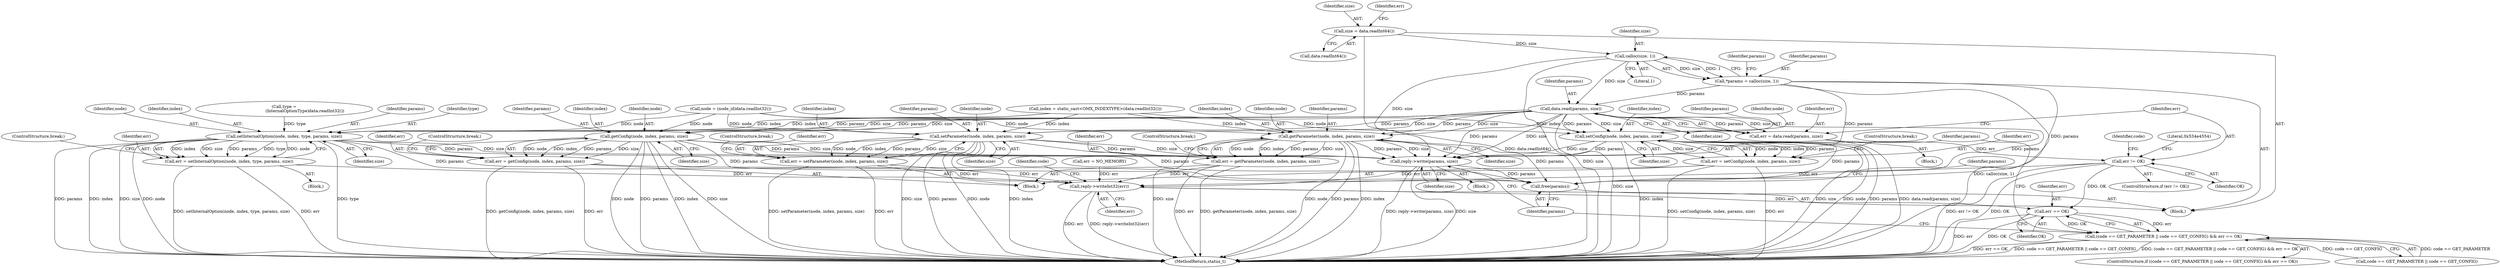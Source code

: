 digraph "0_Android_1171e7c047bf79e7c93342bb6a812c9edd86aa84@API" {
"1000303" [label="(Call,calloc(size, 1))"];
"1000293" [label="(Call,size = data.readInt64())"];
"1000301" [label="(Call,*params = calloc(size, 1))"];
"1000311" [label="(Call,data.read(params, size))"];
"1000309" [label="(Call,err = data.read(params, size))"];
"1000315" [label="(Call,err != OK)"];
"1000382" [label="(Call,reply->writeInt32(err))"];
"1000393" [label="(Call,err == OK)"];
"1000385" [label="(Call,(code == GET_PARAMETER || code == GET_CONFIG) && err == OK)"];
"1000330" [label="(Call,getParameter(node, index, params, size))"];
"1000328" [label="(Call,err = getParameter(node, index, params, size))"];
"1000397" [label="(Call,reply->write(params, size))"];
"1000400" [label="(Call,free(params))"];
"1000339" [label="(Call,setParameter(node, index, params, size))"];
"1000337" [label="(Call,err = setParameter(node, index, params, size))"];
"1000348" [label="(Call,getConfig(node, index, params, size))"];
"1000346" [label="(Call,err = getConfig(node, index, params, size))"];
"1000357" [label="(Call,setConfig(node, index, params, size))"];
"1000355" [label="(Call,err = setConfig(node, index, params, size))"];
"1000373" [label="(Call,setInternalOption(node, index, type, params, size))"];
"1000371" [label="(Call,err = setInternalOption(node, index, type, params, size))"];
"1000317" [label="(Identifier,OK)"];
"1000309" [label="(Call,err = data.read(params, size))"];
"1000339" [label="(Call,setParameter(node, index, params, size))"];
"1000347" [label="(Identifier,err)"];
"1000307" [label="(Identifier,params)"];
"1000346" [label="(Call,err = getConfig(node, index, params, size))"];
"1000361" [label="(Identifier,size)"];
"1000326" [label="(Block,)"];
"1000386" [label="(Call,code == GET_PARAMETER || code == GET_CONFIG)"];
"1000353" [label="(ControlStructure,break;)"];
"1000287" [label="(Call,index = static_cast<OMX_INDEXTYPE>(data.readInt32()))"];
"1000371" [label="(Call,err = setInternalOption(node, index, type, params, size))"];
"1000352" [label="(Identifier,size)"];
"1000304" [label="(Identifier,size)"];
"1000359" [label="(Identifier,index)"];
"1000343" [label="(Identifier,size)"];
"1000341" [label="(Identifier,index)"];
"1000360" [label="(Identifier,params)"];
"1000313" [label="(Identifier,size)"];
"1000295" [label="(Call,data.readInt64())"];
"1000397" [label="(Call,reply->write(params, size))"];
"1000400" [label="(Call,free(params))"];
"1000384" [label="(ControlStructure,if ((code == GET_PARAMETER || code == GET_CONFIG) && err == OK))"];
"1000388" [label="(Identifier,code)"];
"1000281" [label="(Call,node = (node_id)data.readInt32())"];
"1000379" [label="(ControlStructure,break;)"];
"1000312" [label="(Identifier,params)"];
"1000375" [label="(Identifier,index)"];
"1000396" [label="(Block,)"];
"1000351" [label="(Identifier,params)"];
"1000393" [label="(Call,err == OK)"];
"1000366" [label="(Call,type =\n                                (InternalOptionType)data.readInt32())"];
"1000303" [label="(Call,calloc(size, 1))"];
"1000344" [label="(ControlStructure,break;)"];
"1000275" [label="(Block,)"];
"1000302" [label="(Identifier,params)"];
"1000315" [label="(Call,err != OK)"];
"1000394" [label="(Identifier,err)"];
"1000377" [label="(Identifier,params)"];
"1000338" [label="(Identifier,err)"];
"1000373" [label="(Call,setInternalOption(node, index, type, params, size))"];
"1000332" [label="(Identifier,index)"];
"1001075" [label="(MethodReturn,status_t)"];
"1000329" [label="(Identifier,err)"];
"1000378" [label="(Identifier,size)"];
"1000316" [label="(Identifier,err)"];
"1000403" [label="(Identifier,params)"];
"1000357" [label="(Call,setConfig(node, index, params, size))"];
"1000308" [label="(Block,)"];
"1000328" [label="(Call,err = getParameter(node, index, params, size))"];
"1000331" [label="(Identifier,node)"];
"1000350" [label="(Identifier,index)"];
"1000330" [label="(Call,getParameter(node, index, params, size))"];
"1000297" [label="(Call,err = NO_MEMORY)"];
"1000376" [label="(Identifier,type)"];
"1000294" [label="(Identifier,size)"];
"1000349" [label="(Identifier,node)"];
"1000298" [label="(Identifier,err)"];
"1000325" [label="(Identifier,code)"];
"1000311" [label="(Call,data.read(params, size))"];
"1000382" [label="(Call,reply->writeInt32(err))"];
"1000334" [label="(Identifier,size)"];
"1000355" [label="(Call,err = setConfig(node, index, params, size))"];
"1000401" [label="(Identifier,params)"];
"1000333" [label="(Identifier,params)"];
"1000398" [label="(Identifier,params)"];
"1000364" [label="(Block,)"];
"1000372" [label="(Identifier,err)"];
"1000342" [label="(Identifier,params)"];
"1000383" [label="(Identifier,err)"];
"1000348" [label="(Call,getConfig(node, index, params, size))"];
"1000314" [label="(ControlStructure,if (err != OK))"];
"1000340" [label="(Identifier,node)"];
"1000310" [label="(Identifier,err)"];
"1000362" [label="(ControlStructure,break;)"];
"1000301" [label="(Call,*params = calloc(size, 1))"];
"1000399" [label="(Identifier,size)"];
"1000337" [label="(Call,err = setParameter(node, index, params, size))"];
"1000385" [label="(Call,(code == GET_PARAMETER || code == GET_CONFIG) && err == OK)"];
"1000335" [label="(ControlStructure,break;)"];
"1000358" [label="(Identifier,node)"];
"1000305" [label="(Literal,1)"];
"1000320" [label="(Literal,0x534e4554)"];
"1000293" [label="(Call,size = data.readInt64())"];
"1000356" [label="(Identifier,err)"];
"1000374" [label="(Identifier,node)"];
"1000395" [label="(Identifier,OK)"];
"1000303" -> "1000301"  [label="AST: "];
"1000303" -> "1000305"  [label="CFG: "];
"1000304" -> "1000303"  [label="AST: "];
"1000305" -> "1000303"  [label="AST: "];
"1000301" -> "1000303"  [label="CFG: "];
"1000303" -> "1001075"  [label="DDG: size"];
"1000303" -> "1000301"  [label="DDG: size"];
"1000303" -> "1000301"  [label="DDG: 1"];
"1000293" -> "1000303"  [label="DDG: size"];
"1000303" -> "1000311"  [label="DDG: size"];
"1000303" -> "1000397"  [label="DDG: size"];
"1000293" -> "1000275"  [label="AST: "];
"1000293" -> "1000295"  [label="CFG: "];
"1000294" -> "1000293"  [label="AST: "];
"1000295" -> "1000293"  [label="AST: "];
"1000298" -> "1000293"  [label="CFG: "];
"1000293" -> "1001075"  [label="DDG: data.readInt64()"];
"1000301" -> "1000275"  [label="AST: "];
"1000302" -> "1000301"  [label="AST: "];
"1000307" -> "1000301"  [label="CFG: "];
"1000301" -> "1001075"  [label="DDG: calloc(size, 1)"];
"1000301" -> "1000311"  [label="DDG: params"];
"1000301" -> "1000397"  [label="DDG: params"];
"1000301" -> "1000400"  [label="DDG: params"];
"1000311" -> "1000309"  [label="AST: "];
"1000311" -> "1000313"  [label="CFG: "];
"1000312" -> "1000311"  [label="AST: "];
"1000313" -> "1000311"  [label="AST: "];
"1000309" -> "1000311"  [label="CFG: "];
"1000311" -> "1001075"  [label="DDG: size"];
"1000311" -> "1000309"  [label="DDG: params"];
"1000311" -> "1000309"  [label="DDG: size"];
"1000311" -> "1000330"  [label="DDG: params"];
"1000311" -> "1000330"  [label="DDG: size"];
"1000311" -> "1000339"  [label="DDG: params"];
"1000311" -> "1000339"  [label="DDG: size"];
"1000311" -> "1000348"  [label="DDG: params"];
"1000311" -> "1000348"  [label="DDG: size"];
"1000311" -> "1000357"  [label="DDG: params"];
"1000311" -> "1000357"  [label="DDG: size"];
"1000311" -> "1000373"  [label="DDG: params"];
"1000311" -> "1000373"  [label="DDG: size"];
"1000311" -> "1000397"  [label="DDG: params"];
"1000311" -> "1000397"  [label="DDG: size"];
"1000311" -> "1000400"  [label="DDG: params"];
"1000309" -> "1000308"  [label="AST: "];
"1000310" -> "1000309"  [label="AST: "];
"1000316" -> "1000309"  [label="CFG: "];
"1000309" -> "1001075"  [label="DDG: data.read(params, size)"];
"1000309" -> "1000315"  [label="DDG: err"];
"1000315" -> "1000314"  [label="AST: "];
"1000315" -> "1000317"  [label="CFG: "];
"1000316" -> "1000315"  [label="AST: "];
"1000317" -> "1000315"  [label="AST: "];
"1000320" -> "1000315"  [label="CFG: "];
"1000325" -> "1000315"  [label="CFG: "];
"1000315" -> "1001075"  [label="DDG: err != OK"];
"1000315" -> "1001075"  [label="DDG: OK"];
"1000315" -> "1000382"  [label="DDG: err"];
"1000315" -> "1000393"  [label="DDG: OK"];
"1000382" -> "1000275"  [label="AST: "];
"1000382" -> "1000383"  [label="CFG: "];
"1000383" -> "1000382"  [label="AST: "];
"1000388" -> "1000382"  [label="CFG: "];
"1000382" -> "1001075"  [label="DDG: err"];
"1000382" -> "1001075"  [label="DDG: reply->writeInt32(err)"];
"1000328" -> "1000382"  [label="DDG: err"];
"1000371" -> "1000382"  [label="DDG: err"];
"1000355" -> "1000382"  [label="DDG: err"];
"1000297" -> "1000382"  [label="DDG: err"];
"1000346" -> "1000382"  [label="DDG: err"];
"1000337" -> "1000382"  [label="DDG: err"];
"1000382" -> "1000393"  [label="DDG: err"];
"1000393" -> "1000385"  [label="AST: "];
"1000393" -> "1000395"  [label="CFG: "];
"1000394" -> "1000393"  [label="AST: "];
"1000395" -> "1000393"  [label="AST: "];
"1000385" -> "1000393"  [label="CFG: "];
"1000393" -> "1001075"  [label="DDG: err"];
"1000393" -> "1001075"  [label="DDG: OK"];
"1000393" -> "1000385"  [label="DDG: err"];
"1000393" -> "1000385"  [label="DDG: OK"];
"1000385" -> "1000384"  [label="AST: "];
"1000385" -> "1000386"  [label="CFG: "];
"1000386" -> "1000385"  [label="AST: "];
"1000398" -> "1000385"  [label="CFG: "];
"1000401" -> "1000385"  [label="CFG: "];
"1000385" -> "1001075"  [label="DDG: err == OK"];
"1000385" -> "1001075"  [label="DDG: code == GET_PARAMETER || code == GET_CONFIG"];
"1000385" -> "1001075"  [label="DDG: (code == GET_PARAMETER || code == GET_CONFIG) && err == OK"];
"1000386" -> "1000385"  [label="DDG: code == GET_PARAMETER"];
"1000386" -> "1000385"  [label="DDG: code == GET_CONFIG"];
"1000330" -> "1000328"  [label="AST: "];
"1000330" -> "1000334"  [label="CFG: "];
"1000331" -> "1000330"  [label="AST: "];
"1000332" -> "1000330"  [label="AST: "];
"1000333" -> "1000330"  [label="AST: "];
"1000334" -> "1000330"  [label="AST: "];
"1000328" -> "1000330"  [label="CFG: "];
"1000330" -> "1001075"  [label="DDG: size"];
"1000330" -> "1001075"  [label="DDG: node"];
"1000330" -> "1001075"  [label="DDG: params"];
"1000330" -> "1001075"  [label="DDG: index"];
"1000330" -> "1000328"  [label="DDG: node"];
"1000330" -> "1000328"  [label="DDG: index"];
"1000330" -> "1000328"  [label="DDG: params"];
"1000330" -> "1000328"  [label="DDG: size"];
"1000281" -> "1000330"  [label="DDG: node"];
"1000287" -> "1000330"  [label="DDG: index"];
"1000330" -> "1000397"  [label="DDG: params"];
"1000330" -> "1000397"  [label="DDG: size"];
"1000330" -> "1000400"  [label="DDG: params"];
"1000328" -> "1000326"  [label="AST: "];
"1000329" -> "1000328"  [label="AST: "];
"1000335" -> "1000328"  [label="CFG: "];
"1000328" -> "1001075"  [label="DDG: err"];
"1000328" -> "1001075"  [label="DDG: getParameter(node, index, params, size)"];
"1000397" -> "1000396"  [label="AST: "];
"1000397" -> "1000399"  [label="CFG: "];
"1000398" -> "1000397"  [label="AST: "];
"1000399" -> "1000397"  [label="AST: "];
"1000401" -> "1000397"  [label="CFG: "];
"1000397" -> "1001075"  [label="DDG: reply->write(params, size)"];
"1000397" -> "1001075"  [label="DDG: size"];
"1000348" -> "1000397"  [label="DDG: params"];
"1000348" -> "1000397"  [label="DDG: size"];
"1000357" -> "1000397"  [label="DDG: params"];
"1000357" -> "1000397"  [label="DDG: size"];
"1000373" -> "1000397"  [label="DDG: params"];
"1000373" -> "1000397"  [label="DDG: size"];
"1000339" -> "1000397"  [label="DDG: params"];
"1000339" -> "1000397"  [label="DDG: size"];
"1000397" -> "1000400"  [label="DDG: params"];
"1000400" -> "1000275"  [label="AST: "];
"1000400" -> "1000401"  [label="CFG: "];
"1000401" -> "1000400"  [label="AST: "];
"1000403" -> "1000400"  [label="CFG: "];
"1000348" -> "1000400"  [label="DDG: params"];
"1000357" -> "1000400"  [label="DDG: params"];
"1000373" -> "1000400"  [label="DDG: params"];
"1000339" -> "1000400"  [label="DDG: params"];
"1000339" -> "1000337"  [label="AST: "];
"1000339" -> "1000343"  [label="CFG: "];
"1000340" -> "1000339"  [label="AST: "];
"1000341" -> "1000339"  [label="AST: "];
"1000342" -> "1000339"  [label="AST: "];
"1000343" -> "1000339"  [label="AST: "];
"1000337" -> "1000339"  [label="CFG: "];
"1000339" -> "1001075"  [label="DDG: size"];
"1000339" -> "1001075"  [label="DDG: params"];
"1000339" -> "1001075"  [label="DDG: node"];
"1000339" -> "1001075"  [label="DDG: index"];
"1000339" -> "1000337"  [label="DDG: node"];
"1000339" -> "1000337"  [label="DDG: index"];
"1000339" -> "1000337"  [label="DDG: params"];
"1000339" -> "1000337"  [label="DDG: size"];
"1000281" -> "1000339"  [label="DDG: node"];
"1000287" -> "1000339"  [label="DDG: index"];
"1000337" -> "1000326"  [label="AST: "];
"1000338" -> "1000337"  [label="AST: "];
"1000344" -> "1000337"  [label="CFG: "];
"1000337" -> "1001075"  [label="DDG: setParameter(node, index, params, size)"];
"1000337" -> "1001075"  [label="DDG: err"];
"1000348" -> "1000346"  [label="AST: "];
"1000348" -> "1000352"  [label="CFG: "];
"1000349" -> "1000348"  [label="AST: "];
"1000350" -> "1000348"  [label="AST: "];
"1000351" -> "1000348"  [label="AST: "];
"1000352" -> "1000348"  [label="AST: "];
"1000346" -> "1000348"  [label="CFG: "];
"1000348" -> "1001075"  [label="DDG: node"];
"1000348" -> "1001075"  [label="DDG: params"];
"1000348" -> "1001075"  [label="DDG: index"];
"1000348" -> "1001075"  [label="DDG: size"];
"1000348" -> "1000346"  [label="DDG: node"];
"1000348" -> "1000346"  [label="DDG: index"];
"1000348" -> "1000346"  [label="DDG: params"];
"1000348" -> "1000346"  [label="DDG: size"];
"1000281" -> "1000348"  [label="DDG: node"];
"1000287" -> "1000348"  [label="DDG: index"];
"1000346" -> "1000326"  [label="AST: "];
"1000347" -> "1000346"  [label="AST: "];
"1000353" -> "1000346"  [label="CFG: "];
"1000346" -> "1001075"  [label="DDG: getConfig(node, index, params, size)"];
"1000346" -> "1001075"  [label="DDG: err"];
"1000357" -> "1000355"  [label="AST: "];
"1000357" -> "1000361"  [label="CFG: "];
"1000358" -> "1000357"  [label="AST: "];
"1000359" -> "1000357"  [label="AST: "];
"1000360" -> "1000357"  [label="AST: "];
"1000361" -> "1000357"  [label="AST: "];
"1000355" -> "1000357"  [label="CFG: "];
"1000357" -> "1001075"  [label="DDG: size"];
"1000357" -> "1001075"  [label="DDG: node"];
"1000357" -> "1001075"  [label="DDG: params"];
"1000357" -> "1001075"  [label="DDG: index"];
"1000357" -> "1000355"  [label="DDG: node"];
"1000357" -> "1000355"  [label="DDG: index"];
"1000357" -> "1000355"  [label="DDG: params"];
"1000357" -> "1000355"  [label="DDG: size"];
"1000281" -> "1000357"  [label="DDG: node"];
"1000287" -> "1000357"  [label="DDG: index"];
"1000355" -> "1000326"  [label="AST: "];
"1000356" -> "1000355"  [label="AST: "];
"1000362" -> "1000355"  [label="CFG: "];
"1000355" -> "1001075"  [label="DDG: err"];
"1000355" -> "1001075"  [label="DDG: setConfig(node, index, params, size)"];
"1000373" -> "1000371"  [label="AST: "];
"1000373" -> "1000378"  [label="CFG: "];
"1000374" -> "1000373"  [label="AST: "];
"1000375" -> "1000373"  [label="AST: "];
"1000376" -> "1000373"  [label="AST: "];
"1000377" -> "1000373"  [label="AST: "];
"1000378" -> "1000373"  [label="AST: "];
"1000371" -> "1000373"  [label="CFG: "];
"1000373" -> "1001075"  [label="DDG: type"];
"1000373" -> "1001075"  [label="DDG: params"];
"1000373" -> "1001075"  [label="DDG: index"];
"1000373" -> "1001075"  [label="DDG: size"];
"1000373" -> "1001075"  [label="DDG: node"];
"1000373" -> "1000371"  [label="DDG: index"];
"1000373" -> "1000371"  [label="DDG: size"];
"1000373" -> "1000371"  [label="DDG: params"];
"1000373" -> "1000371"  [label="DDG: type"];
"1000373" -> "1000371"  [label="DDG: node"];
"1000281" -> "1000373"  [label="DDG: node"];
"1000287" -> "1000373"  [label="DDG: index"];
"1000366" -> "1000373"  [label="DDG: type"];
"1000371" -> "1000364"  [label="AST: "];
"1000372" -> "1000371"  [label="AST: "];
"1000379" -> "1000371"  [label="CFG: "];
"1000371" -> "1001075"  [label="DDG: setInternalOption(node, index, type, params, size)"];
"1000371" -> "1001075"  [label="DDG: err"];
}
